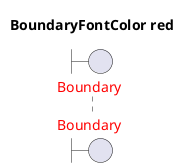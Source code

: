 @startuml
'!include ../../../plantuml-styles/plantuml-ae-skinparam-ex.iuml

skinparam BoundaryFontColor red

title BoundaryFontColor red

boundary Boundary

@enduml